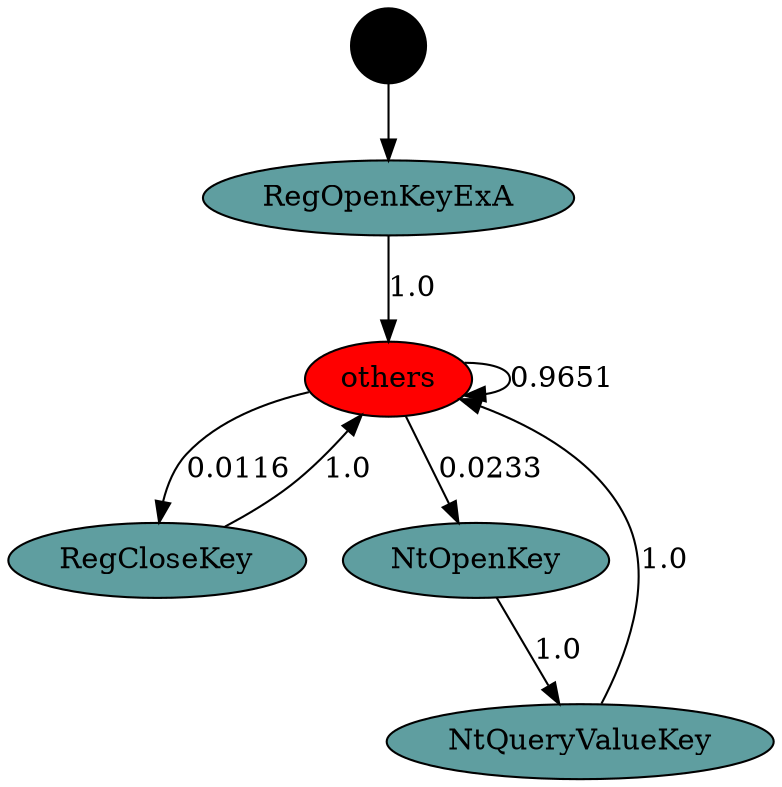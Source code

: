 digraph "./API_PER_CATEGORY/RegOpenKeyEx.exe_7760_Registry_API_per_Category_Transition_Matrix" {
	RegOpenKeyExA [label=RegOpenKeyExA fillcolor=cadetblue style=filled]
	others [label=others fillcolor=red style=filled]
	RegOpenKeyExA -> others [label=1.0]
	Start [label="" fillcolor=black fontcolor=white shape=circle style=filled]
	Start -> RegOpenKeyExA
	others [label=others fillcolor=red style=filled]
	others [label=others fillcolor=red style=filled]
	others -> others [label=0.9651]
	others [label=others fillcolor=red style=filled]
	RegCloseKey [label=RegCloseKey fillcolor=cadetblue style=filled]
	others -> RegCloseKey [label=0.0116]
	others [label=others fillcolor=red style=filled]
	NtOpenKey [label=NtOpenKey fillcolor=cadetblue style=filled]
	others -> NtOpenKey [label=0.0233]
	RegCloseKey [label=RegCloseKey fillcolor=cadetblue style=filled]
	others [label=others fillcolor=red style=filled]
	RegCloseKey -> others [label=1.0]
	NtOpenKey [label=NtOpenKey fillcolor=cadetblue style=filled]
	NtQueryValueKey [label=NtQueryValueKey fillcolor=cadetblue style=filled]
	NtOpenKey -> NtQueryValueKey [label=1.0]
	NtQueryValueKey [label=NtQueryValueKey fillcolor=cadetblue style=filled]
	others [label=others fillcolor=red style=filled]
	NtQueryValueKey -> others [label=1.0]
}
